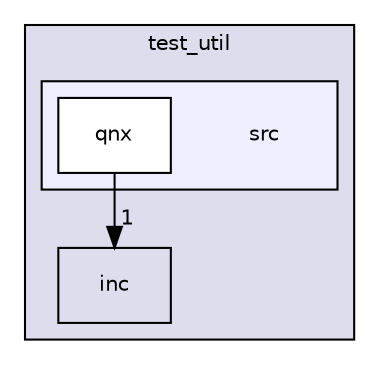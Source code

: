 digraph "test_util/src" {
  compound=true
  node [ fontsize="10", fontname="Helvetica"];
  edge [ labelfontsize="10", labelfontname="Helvetica"];
  subgraph clusterdir_12cccc2a3eed76e547fc2d874d9b9229 {
    graph [ bgcolor="#ddddee", pencolor="black", label="test_util" fontname="Helvetica", fontsize="10", URL="dir_12cccc2a3eed76e547fc2d874d9b9229.html"]
  dir_9a8e231f7f27e75dcfbaf5010c3b9778 [shape=box label="inc" URL="dir_9a8e231f7f27e75dcfbaf5010c3b9778.html"];
  subgraph clusterdir_1fc23354ca127b3c9ca8653e1a18bcc4 {
    graph [ bgcolor="#eeeeff", pencolor="black", label="" URL="dir_1fc23354ca127b3c9ca8653e1a18bcc4.html"];
    dir_1fc23354ca127b3c9ca8653e1a18bcc4 [shape=plaintext label="src"];
  dir_317b2e6eb7a7b1583e1e506f7e475280 [shape=box label="qnx" fillcolor="white" style="filled" URL="dir_317b2e6eb7a7b1583e1e506f7e475280.html"];
  }
  }
  dir_317b2e6eb7a7b1583e1e506f7e475280->dir_9a8e231f7f27e75dcfbaf5010c3b9778 [headlabel="1", labeldistance=1.5 headhref="dir_000009_000007.html"];
}
